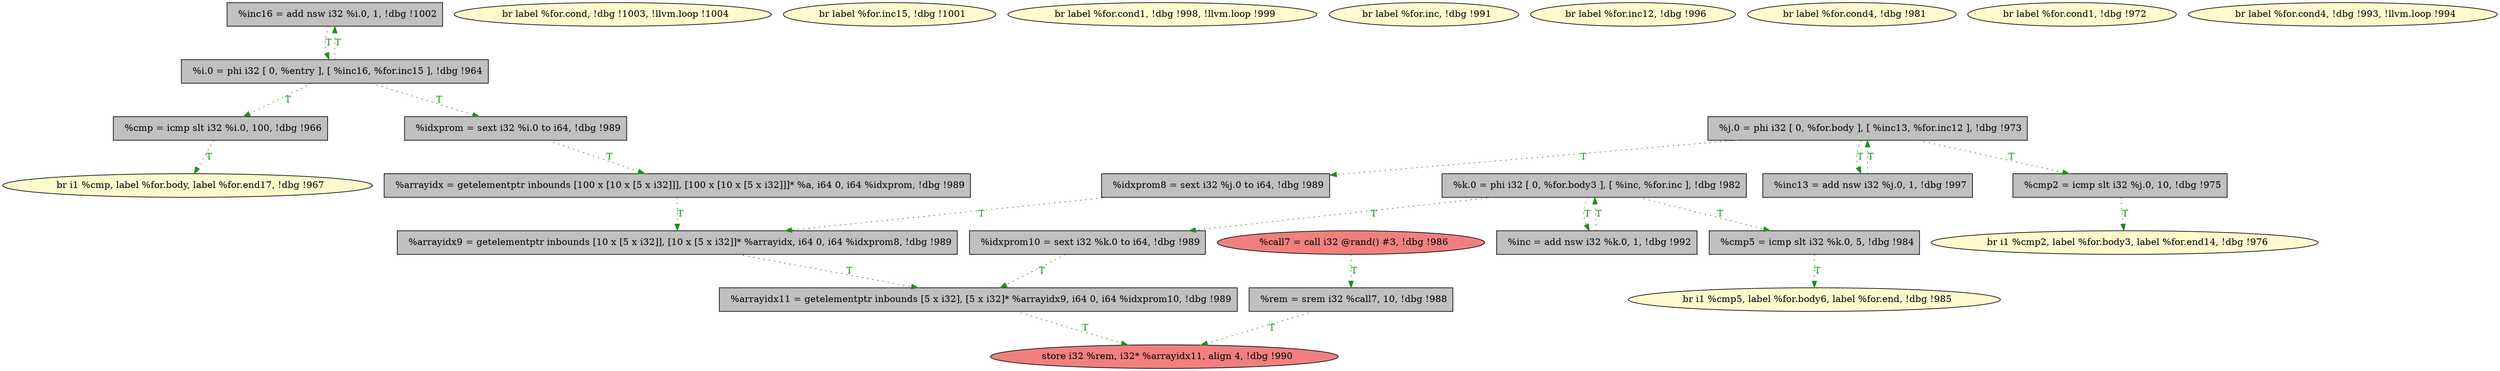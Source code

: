 
digraph G {


node287 [fillcolor=grey,label="  %inc16 = add nsw i32 %i.0, 1, !dbg !1002",shape=rectangle,style=filled ]
node284 [fillcolor=lemonchiffon,label="  br i1 %cmp2, label %for.body3, label %for.end14, !dbg !976",shape=ellipse,style=filled ]
node283 [fillcolor=grey,label="  %cmp = icmp slt i32 %i.0, 100, !dbg !966",shape=rectangle,style=filled ]
node289 [fillcolor=grey,label="  %inc13 = add nsw i32 %j.0, 1, !dbg !997",shape=rectangle,style=filled ]
node281 [fillcolor=grey,label="  %i.0 = phi i32 [ 0, %entry ], [ %inc16, %for.inc15 ], !dbg !964",shape=rectangle,style=filled ]
node280 [fillcolor=lemonchiffon,label="  br label %for.cond, !dbg !1003, !llvm.loop !1004",shape=ellipse,style=filled ]
node279 [fillcolor=grey,label="  %cmp2 = icmp slt i32 %j.0, 10, !dbg !975",shape=rectangle,style=filled ]
node282 [fillcolor=lemonchiffon,label="  br label %for.inc15, !dbg !1001",shape=ellipse,style=filled ]
node278 [fillcolor=grey,label="  %k.0 = phi i32 [ 0, %for.body3 ], [ %inc, %for.inc ], !dbg !982",shape=rectangle,style=filled ]
node277 [fillcolor=lemonchiffon,label="  br label %for.cond1, !dbg !998, !llvm.loop !999",shape=ellipse,style=filled ]
node268 [fillcolor=grey,label="  %j.0 = phi i32 [ 0, %for.body ], [ %inc13, %for.inc12 ], !dbg !973",shape=rectangle,style=filled ]
node264 [fillcolor=grey,label="  %arrayidx9 = getelementptr inbounds [10 x [5 x i32]], [10 x [5 x i32]]* %arrayidx, i64 0, i64 %idxprom8, !dbg !989",shape=rectangle,style=filled ]
node266 [fillcolor=grey,label="  %arrayidx = getelementptr inbounds [100 x [10 x [5 x i32]]], [100 x [10 x [5 x i32]]]* %a, i64 0, i64 %idxprom, !dbg !989",shape=rectangle,style=filled ]
node274 [fillcolor=grey,label="  %idxprom10 = sext i32 %k.0 to i64, !dbg !989",shape=rectangle,style=filled ]
node263 [fillcolor=lightcoral,label="  store i32 %rem, i32* %arrayidx11, align 4, !dbg !990",shape=ellipse,style=filled ]
node261 [fillcolor=lemonchiffon,label="  br label %for.inc, !dbg !991",shape=ellipse,style=filled ]
node262 [fillcolor=grey,label="  %inc = add nsw i32 %k.0, 1, !dbg !992",shape=rectangle,style=filled ]
node288 [fillcolor=lemonchiffon,label="  br i1 %cmp5, label %for.body6, label %for.end, !dbg !985",shape=ellipse,style=filled ]
node265 [fillcolor=grey,label="  %idxprom8 = sext i32 %j.0 to i64, !dbg !989",shape=rectangle,style=filled ]
node267 [fillcolor=grey,label="  %idxprom = sext i32 %i.0 to i64, !dbg !989",shape=rectangle,style=filled ]
node269 [fillcolor=grey,label="  %arrayidx11 = getelementptr inbounds [5 x i32], [5 x i32]* %arrayidx9, i64 0, i64 %idxprom10, !dbg !989",shape=rectangle,style=filled ]
node275 [fillcolor=lemonchiffon,label="  br i1 %cmp, label %for.body, label %for.end17, !dbg !967",shape=ellipse,style=filled ]
node286 [fillcolor=grey,label="  %cmp5 = icmp slt i32 %k.0, 5, !dbg !984",shape=rectangle,style=filled ]
node270 [fillcolor=lightcoral,label="  %call7 = call i32 @rand() #3, !dbg !986",shape=ellipse,style=filled ]
node271 [fillcolor=lemonchiffon,label="  br label %for.inc12, !dbg !996",shape=ellipse,style=filled ]
node285 [fillcolor=lemonchiffon,label="  br label %for.cond4, !dbg !981",shape=ellipse,style=filled ]
node272 [fillcolor=lemonchiffon,label="  br label %for.cond1, !dbg !972",shape=ellipse,style=filled ]
node273 [fillcolor=lemonchiffon,label="  br label %for.cond4, !dbg !993, !llvm.loop !994",shape=ellipse,style=filled ]
node276 [fillcolor=grey,label="  %rem = srem i32 %call7, 10, !dbg !988",shape=rectangle,style=filled ]

node279->node284 [style=dotted,color=forestgreen,label="T",fontcolor=forestgreen ]
node278->node286 [style=dotted,color=forestgreen,label="T",fontcolor=forestgreen ]
node276->node263 [style=dotted,color=forestgreen,label="T",fontcolor=forestgreen ]
node268->node289 [style=dotted,color=forestgreen,label="T",fontcolor=forestgreen ]
node266->node264 [style=dotted,color=forestgreen,label="T",fontcolor=forestgreen ]
node281->node287 [style=dotted,color=forestgreen,label="T",fontcolor=forestgreen ]
node278->node274 [style=dotted,color=forestgreen,label="T",fontcolor=forestgreen ]
node264->node269 [style=dotted,color=forestgreen,label="T",fontcolor=forestgreen ]
node283->node275 [style=dotted,color=forestgreen,label="T",fontcolor=forestgreen ]
node287->node281 [style=dotted,color=forestgreen,label="T",fontcolor=forestgreen ]
node286->node288 [style=dotted,color=forestgreen,label="T",fontcolor=forestgreen ]
node269->node263 [style=dotted,color=forestgreen,label="T",fontcolor=forestgreen ]
node267->node266 [style=dotted,color=forestgreen,label="T",fontcolor=forestgreen ]
node268->node279 [style=dotted,color=forestgreen,label="T",fontcolor=forestgreen ]
node281->node283 [style=dotted,color=forestgreen,label="T",fontcolor=forestgreen ]
node278->node262 [style=dotted,color=forestgreen,label="T",fontcolor=forestgreen ]
node262->node278 [style=dotted,color=forestgreen,label="T",fontcolor=forestgreen ]
node268->node265 [style=dotted,color=forestgreen,label="T",fontcolor=forestgreen ]
node281->node267 [style=dotted,color=forestgreen,label="T",fontcolor=forestgreen ]
node265->node264 [style=dotted,color=forestgreen,label="T",fontcolor=forestgreen ]
node289->node268 [style=dotted,color=forestgreen,label="T",fontcolor=forestgreen ]
node274->node269 [style=dotted,color=forestgreen,label="T",fontcolor=forestgreen ]
node270->node276 [style=dotted,color=forestgreen,label="T",fontcolor=forestgreen ]


}
